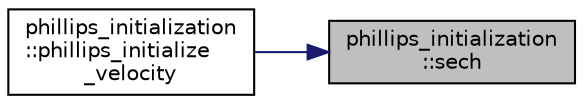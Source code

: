 digraph "phillips_initialization::sech"
{
 // INTERACTIVE_SVG=YES
 // LATEX_PDF_SIZE
  edge [fontname="Helvetica",fontsize="10",labelfontname="Helvetica",labelfontsize="10"];
  node [fontname="Helvetica",fontsize="10",shape=record];
  rankdir="RL";
  Node1 [label="phillips_initialization\l::sech",height=0.2,width=0.4,color="black", fillcolor="grey75", style="filled", fontcolor="black",tooltip="sech calculates the hyperbolic secant."];
  Node1 -> Node2 [dir="back",color="midnightblue",fontsize="10",style="solid",fontname="Helvetica"];
  Node2 [label="phillips_initialization\l::phillips_initialize\l_velocity",height=0.2,width=0.4,color="black", fillcolor="white", style="filled",URL="$namespacephillips__initialization.html#a328589bb31bd695e9d1a0ed906f0f808",tooltip="Initialize the velocity fields for the Phillips model test case."];
}
